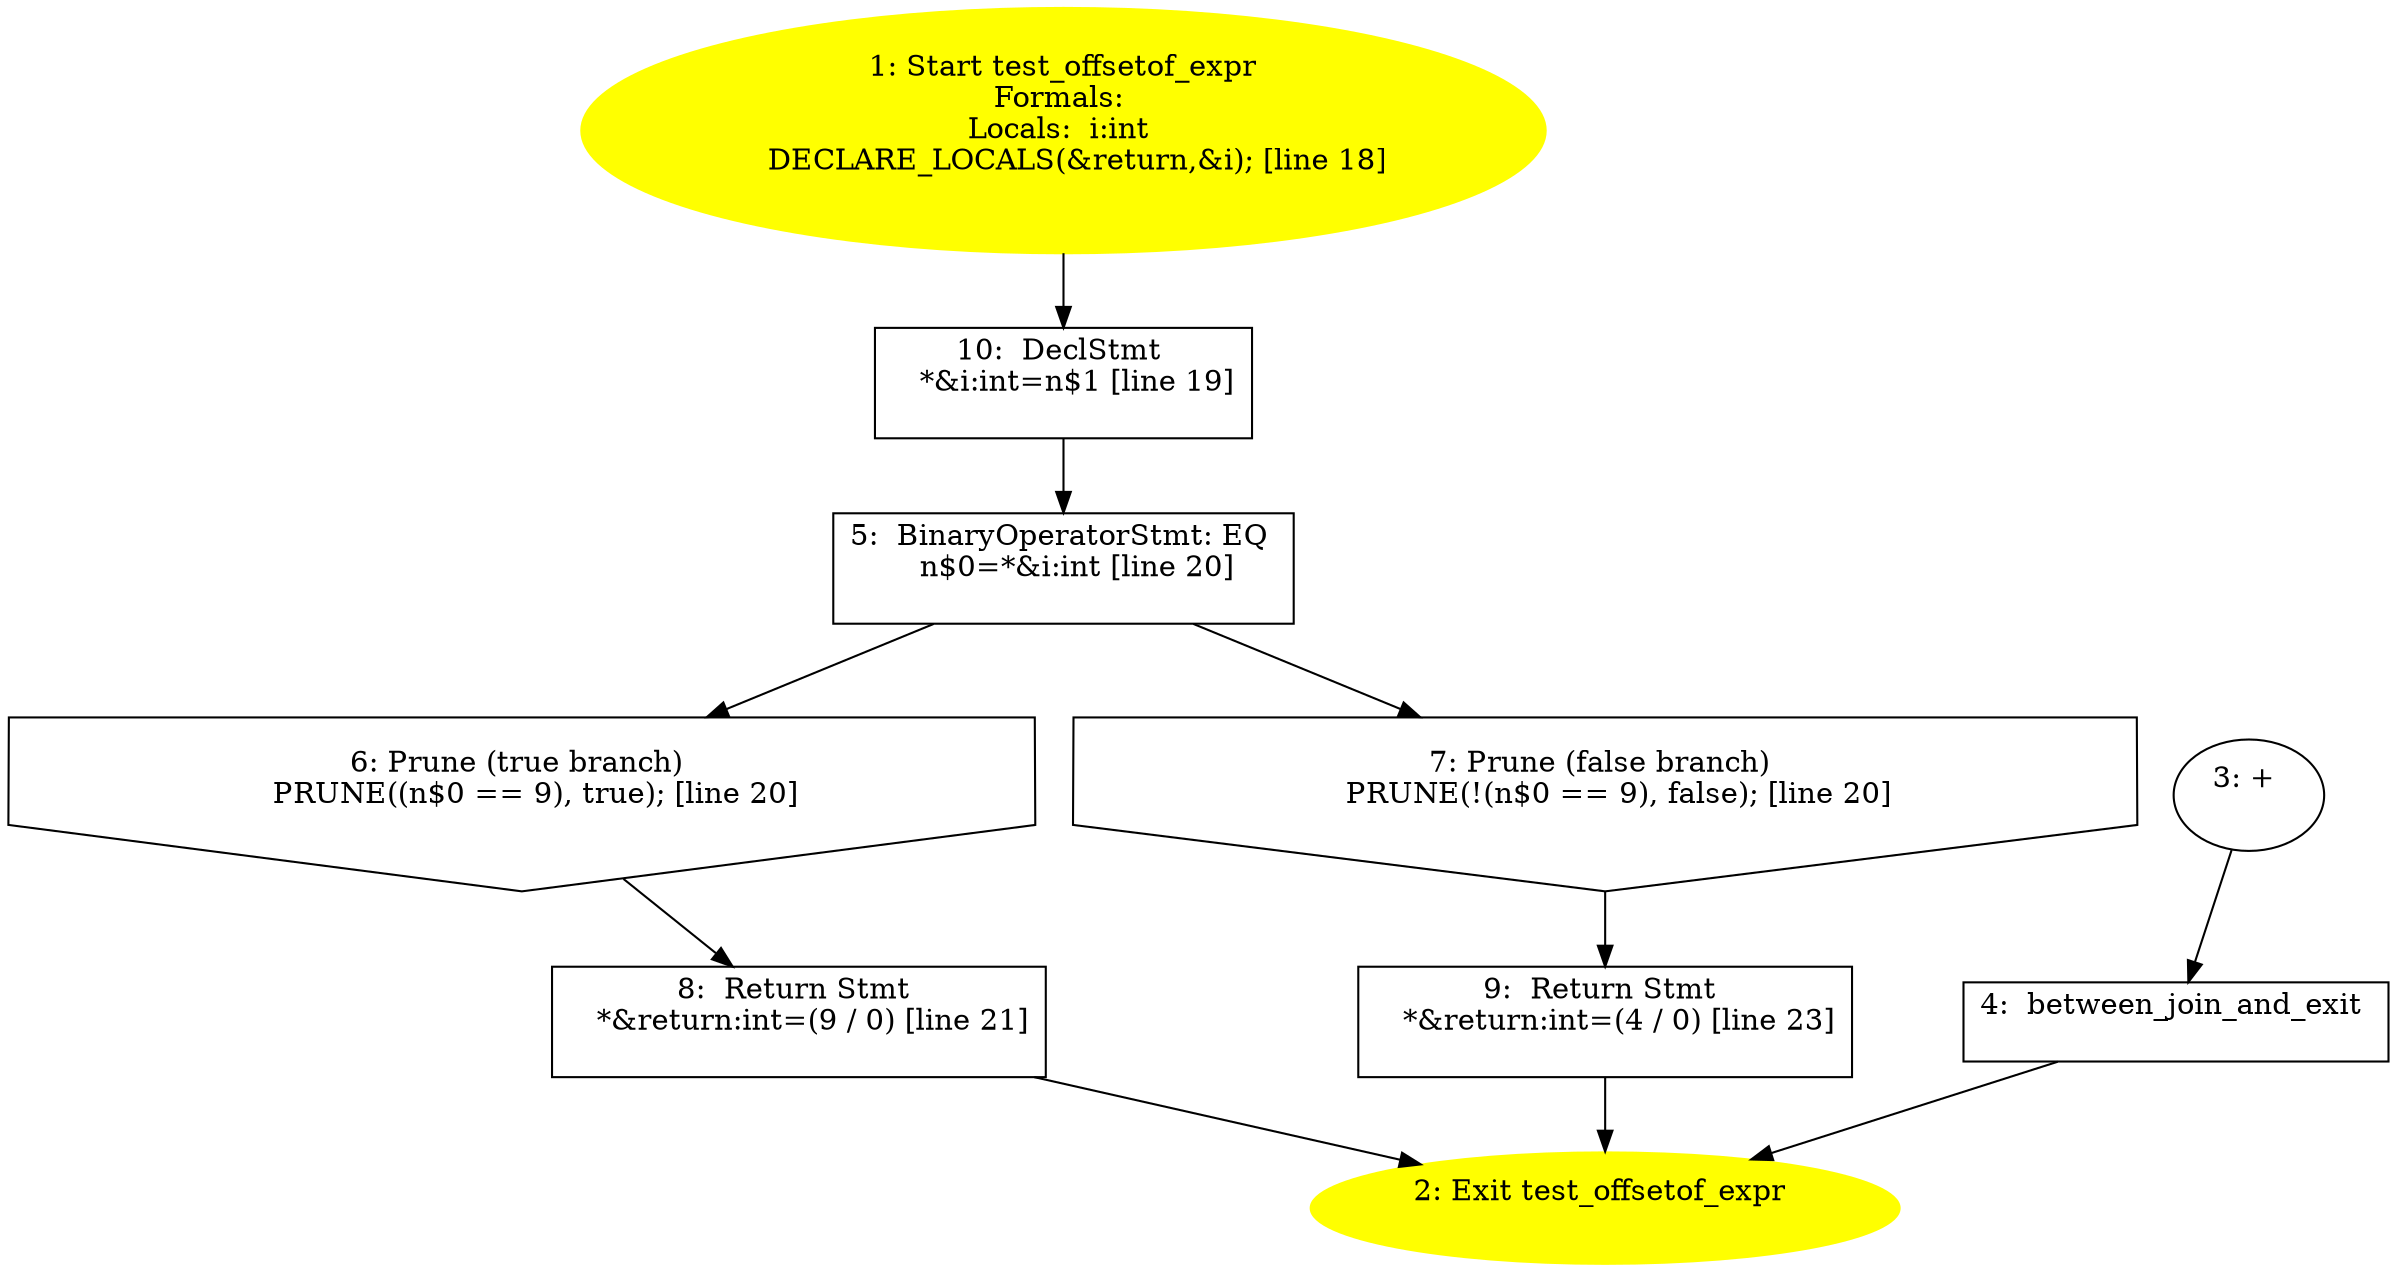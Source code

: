 /* @generated */
digraph iCFG {
"test_offsetof_expr.8f3e634fd0f68dff5e4bfedc8f65a55f_1" [label="1: Start test_offsetof_expr\nFormals: \nLocals:  i:int \n   DECLARE_LOCALS(&return,&i); [line 18]\n " color=yellow style=filled]
	

	 "test_offsetof_expr.8f3e634fd0f68dff5e4bfedc8f65a55f_1" -> "test_offsetof_expr.8f3e634fd0f68dff5e4bfedc8f65a55f_10" ;
"test_offsetof_expr.8f3e634fd0f68dff5e4bfedc8f65a55f_2" [label="2: Exit test_offsetof_expr \n  " color=yellow style=filled]
	

"test_offsetof_expr.8f3e634fd0f68dff5e4bfedc8f65a55f_3" [label="3: + \n  " ]
	

	 "test_offsetof_expr.8f3e634fd0f68dff5e4bfedc8f65a55f_3" -> "test_offsetof_expr.8f3e634fd0f68dff5e4bfedc8f65a55f_4" ;
"test_offsetof_expr.8f3e634fd0f68dff5e4bfedc8f65a55f_4" [label="4:  between_join_and_exit \n  " shape="box"]
	

	 "test_offsetof_expr.8f3e634fd0f68dff5e4bfedc8f65a55f_4" -> "test_offsetof_expr.8f3e634fd0f68dff5e4bfedc8f65a55f_2" ;
"test_offsetof_expr.8f3e634fd0f68dff5e4bfedc8f65a55f_5" [label="5:  BinaryOperatorStmt: EQ \n   n$0=*&i:int [line 20]\n " shape="box"]
	

	 "test_offsetof_expr.8f3e634fd0f68dff5e4bfedc8f65a55f_5" -> "test_offsetof_expr.8f3e634fd0f68dff5e4bfedc8f65a55f_6" ;
	 "test_offsetof_expr.8f3e634fd0f68dff5e4bfedc8f65a55f_5" -> "test_offsetof_expr.8f3e634fd0f68dff5e4bfedc8f65a55f_7" ;
"test_offsetof_expr.8f3e634fd0f68dff5e4bfedc8f65a55f_6" [label="6: Prune (true branch) \n   PRUNE((n$0 == 9), true); [line 20]\n " shape="invhouse"]
	

	 "test_offsetof_expr.8f3e634fd0f68dff5e4bfedc8f65a55f_6" -> "test_offsetof_expr.8f3e634fd0f68dff5e4bfedc8f65a55f_8" ;
"test_offsetof_expr.8f3e634fd0f68dff5e4bfedc8f65a55f_7" [label="7: Prune (false branch) \n   PRUNE(!(n$0 == 9), false); [line 20]\n " shape="invhouse"]
	

	 "test_offsetof_expr.8f3e634fd0f68dff5e4bfedc8f65a55f_7" -> "test_offsetof_expr.8f3e634fd0f68dff5e4bfedc8f65a55f_9" ;
"test_offsetof_expr.8f3e634fd0f68dff5e4bfedc8f65a55f_8" [label="8:  Return Stmt \n   *&return:int=(9 / 0) [line 21]\n " shape="box"]
	

	 "test_offsetof_expr.8f3e634fd0f68dff5e4bfedc8f65a55f_8" -> "test_offsetof_expr.8f3e634fd0f68dff5e4bfedc8f65a55f_2" ;
"test_offsetof_expr.8f3e634fd0f68dff5e4bfedc8f65a55f_9" [label="9:  Return Stmt \n   *&return:int=(4 / 0) [line 23]\n " shape="box"]
	

	 "test_offsetof_expr.8f3e634fd0f68dff5e4bfedc8f65a55f_9" -> "test_offsetof_expr.8f3e634fd0f68dff5e4bfedc8f65a55f_2" ;
"test_offsetof_expr.8f3e634fd0f68dff5e4bfedc8f65a55f_10" [label="10:  DeclStmt \n   *&i:int=n$1 [line 19]\n " shape="box"]
	

	 "test_offsetof_expr.8f3e634fd0f68dff5e4bfedc8f65a55f_10" -> "test_offsetof_expr.8f3e634fd0f68dff5e4bfedc8f65a55f_5" ;
}
